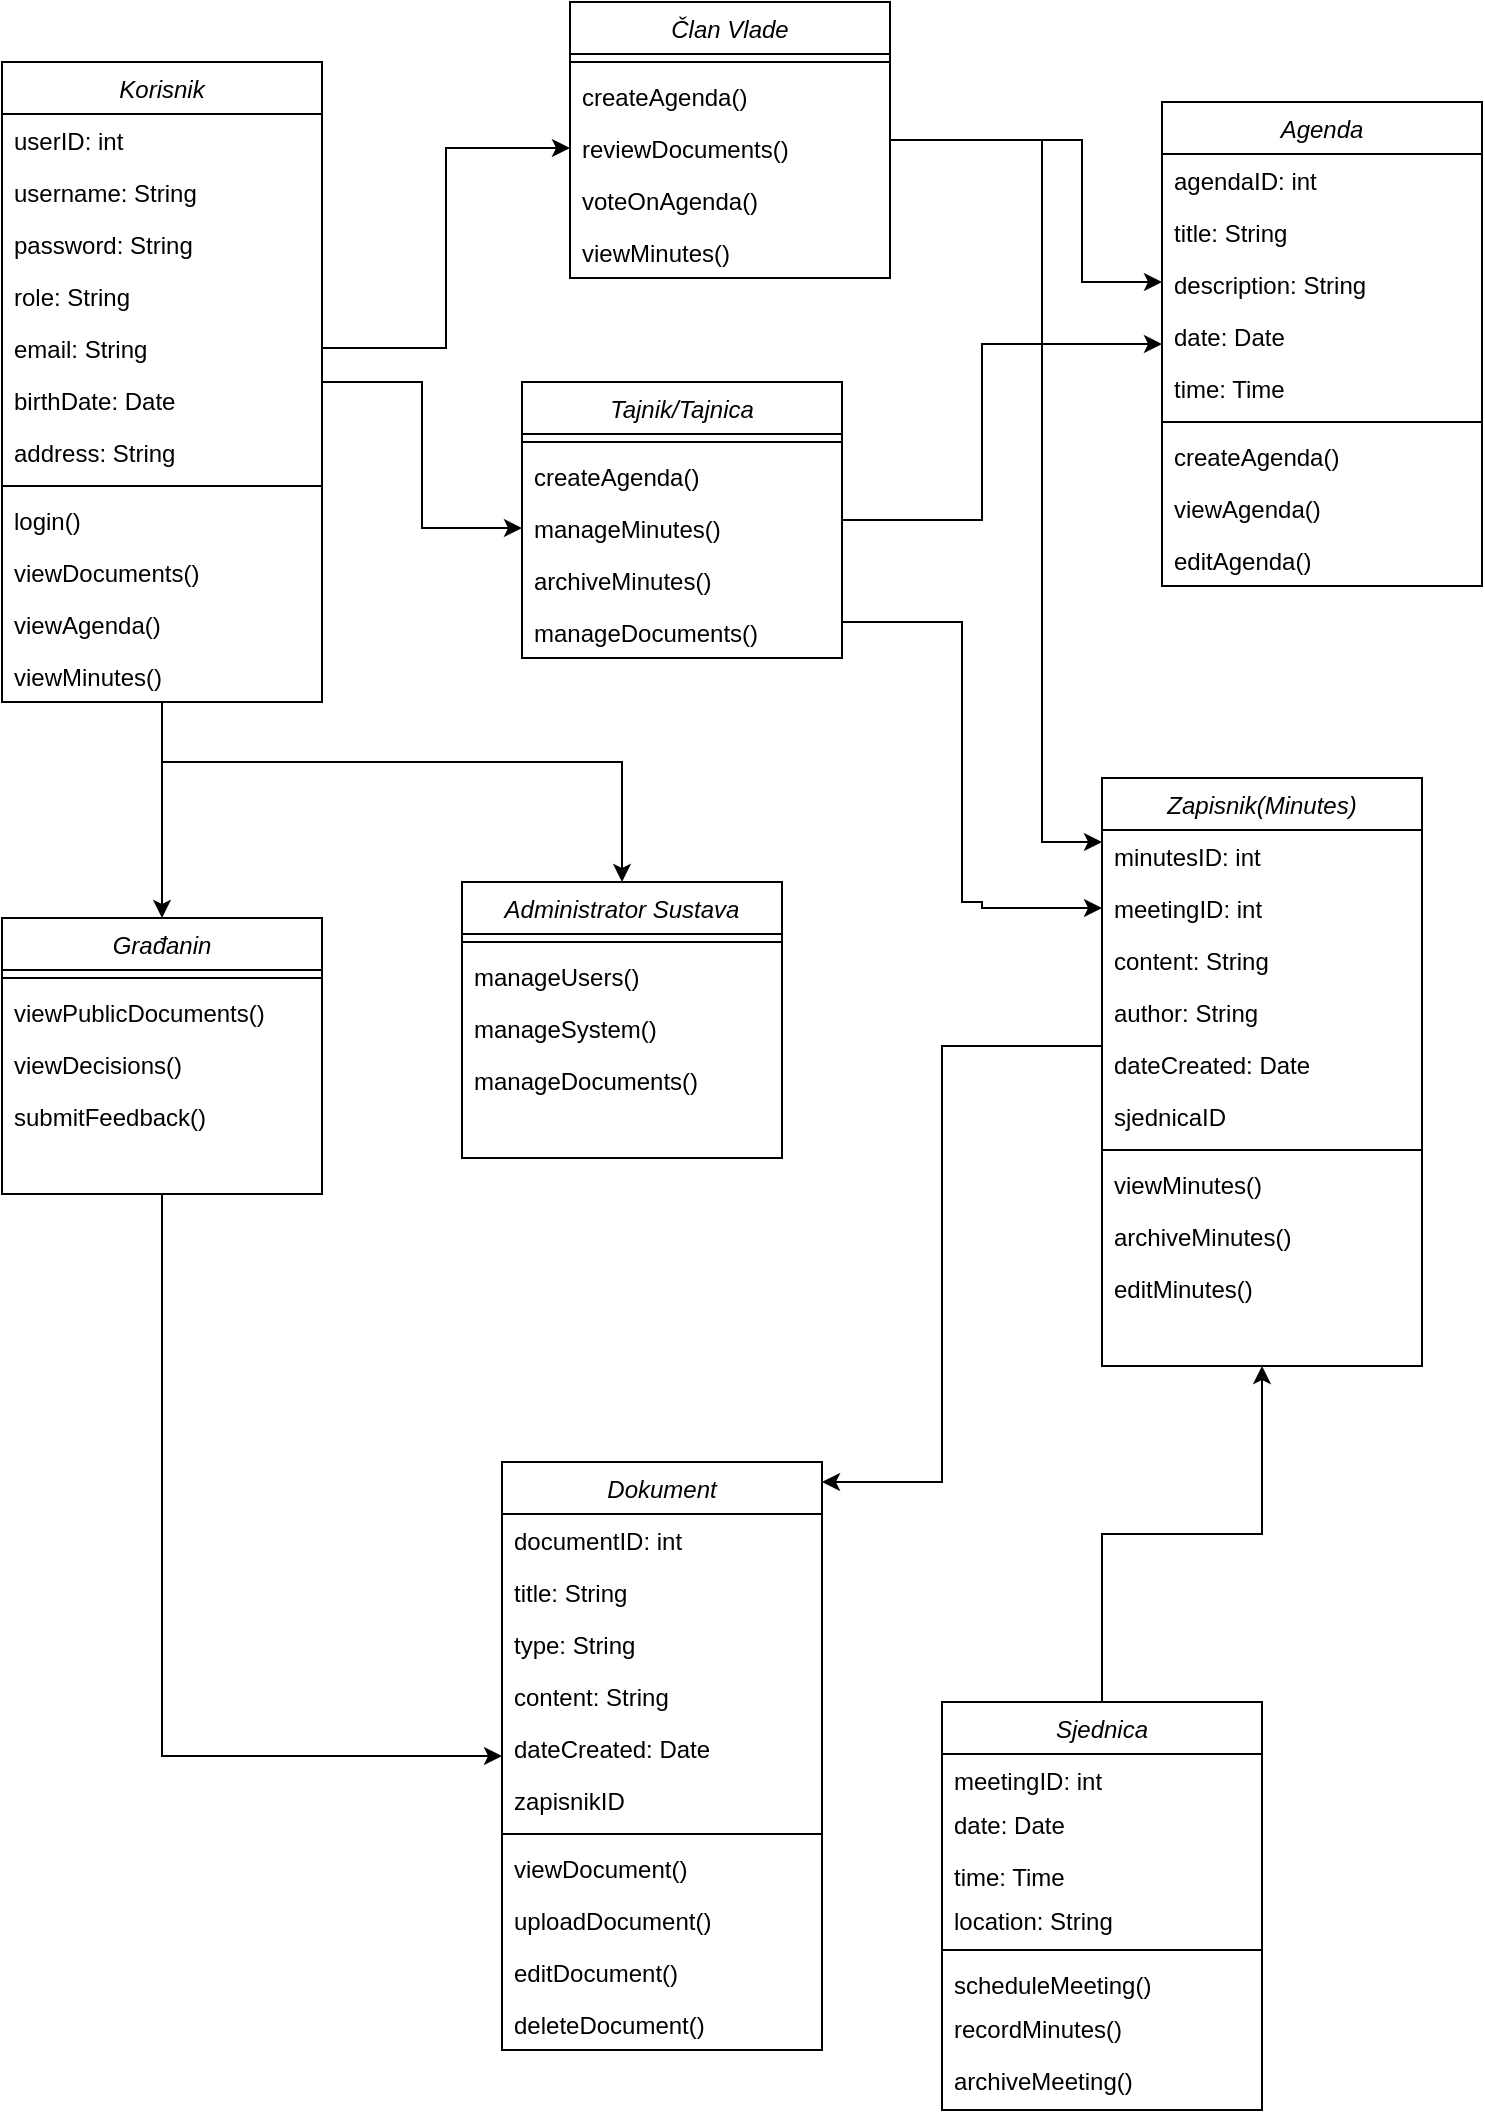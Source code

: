 <mxfile version="24.7.17">
  <diagram id="C5RBs43oDa-KdzZeNtuy" name="Page-1">
    <mxGraphModel dx="787" dy="985" grid="1" gridSize="10" guides="1" tooltips="1" connect="1" arrows="1" fold="1" page="1" pageScale="1" pageWidth="827" pageHeight="1169" math="0" shadow="0">
      <root>
        <mxCell id="WIyWlLk6GJQsqaUBKTNV-0" />
        <mxCell id="WIyWlLk6GJQsqaUBKTNV-1" parent="WIyWlLk6GJQsqaUBKTNV-0" />
        <mxCell id="zrsrVZkZYkdGPCeqqt8x-80" style="edgeStyle=orthogonalEdgeStyle;rounded=0;orthogonalLoop=1;jettySize=auto;html=1;entryX=0;entryY=0.5;entryDx=0;entryDy=0;" edge="1" parent="WIyWlLk6GJQsqaUBKTNV-1" source="zkfFHV4jXpPFQw0GAbJ--0" target="zrsrVZkZYkdGPCeqqt8x-6">
          <mxGeometry relative="1" as="geometry" />
        </mxCell>
        <mxCell id="zrsrVZkZYkdGPCeqqt8x-81" style="edgeStyle=orthogonalEdgeStyle;rounded=0;orthogonalLoop=1;jettySize=auto;html=1;" edge="1" parent="WIyWlLk6GJQsqaUBKTNV-1" source="zkfFHV4jXpPFQw0GAbJ--0" target="zrsrVZkZYkdGPCeqqt8x-15">
          <mxGeometry relative="1" as="geometry" />
        </mxCell>
        <mxCell id="zrsrVZkZYkdGPCeqqt8x-82" style="edgeStyle=orthogonalEdgeStyle;rounded=0;orthogonalLoop=1;jettySize=auto;html=1;entryX=0.5;entryY=0;entryDx=0;entryDy=0;" edge="1" parent="WIyWlLk6GJQsqaUBKTNV-1" source="zkfFHV4jXpPFQw0GAbJ--0" target="zrsrVZkZYkdGPCeqqt8x-10">
          <mxGeometry relative="1" as="geometry">
            <Array as="points">
              <mxPoint x="210" y="420" />
              <mxPoint x="440" y="420" />
            </Array>
          </mxGeometry>
        </mxCell>
        <mxCell id="zkfFHV4jXpPFQw0GAbJ--0" value="Korisnik" style="swimlane;fontStyle=2;align=center;verticalAlign=top;childLayout=stackLayout;horizontal=1;startSize=26;horizontalStack=0;resizeParent=1;resizeLast=0;collapsible=1;marginBottom=0;rounded=0;shadow=0;strokeWidth=1;" parent="WIyWlLk6GJQsqaUBKTNV-1" vertex="1">
          <mxGeometry x="130" y="70" width="160" height="320" as="geometry">
            <mxRectangle x="230" y="140" width="160" height="26" as="alternateBounds" />
          </mxGeometry>
        </mxCell>
        <mxCell id="zkfFHV4jXpPFQw0GAbJ--2" value="userID: int" style="text;align=left;verticalAlign=top;spacingLeft=4;spacingRight=4;overflow=hidden;rotatable=0;points=[[0,0.5],[1,0.5]];portConstraint=eastwest;rounded=0;shadow=0;html=0;" parent="zkfFHV4jXpPFQw0GAbJ--0" vertex="1">
          <mxGeometry y="26" width="160" height="26" as="geometry" />
        </mxCell>
        <mxCell id="zrsrVZkZYkdGPCeqqt8x-49" value="username: String" style="text;align=left;verticalAlign=top;spacingLeft=4;spacingRight=4;overflow=hidden;rotatable=0;points=[[0,0.5],[1,0.5]];portConstraint=eastwest;rounded=0;shadow=0;html=0;" vertex="1" parent="zkfFHV4jXpPFQw0GAbJ--0">
          <mxGeometry y="52" width="160" height="26" as="geometry" />
        </mxCell>
        <mxCell id="zrsrVZkZYkdGPCeqqt8x-48" value="password: String" style="text;align=left;verticalAlign=top;spacingLeft=4;spacingRight=4;overflow=hidden;rotatable=0;points=[[0,0.5],[1,0.5]];portConstraint=eastwest;rounded=0;shadow=0;html=0;" vertex="1" parent="zkfFHV4jXpPFQw0GAbJ--0">
          <mxGeometry y="78" width="160" height="26" as="geometry" />
        </mxCell>
        <mxCell id="zrsrVZkZYkdGPCeqqt8x-47" value="role: String" style="text;align=left;verticalAlign=top;spacingLeft=4;spacingRight=4;overflow=hidden;rotatable=0;points=[[0,0.5],[1,0.5]];portConstraint=eastwest;rounded=0;shadow=0;html=0;" vertex="1" parent="zkfFHV4jXpPFQw0GAbJ--0">
          <mxGeometry y="104" width="160" height="26" as="geometry" />
        </mxCell>
        <mxCell id="zrsrVZkZYkdGPCeqqt8x-45" value="email: String" style="text;align=left;verticalAlign=top;spacingLeft=4;spacingRight=4;overflow=hidden;rotatable=0;points=[[0,0.5],[1,0.5]];portConstraint=eastwest;rounded=0;shadow=0;html=0;" vertex="1" parent="zkfFHV4jXpPFQw0GAbJ--0">
          <mxGeometry y="130" width="160" height="26" as="geometry" />
        </mxCell>
        <mxCell id="zrsrVZkZYkdGPCeqqt8x-50" value="birthDate: Date" style="text;align=left;verticalAlign=top;spacingLeft=4;spacingRight=4;overflow=hidden;rotatable=0;points=[[0,0.5],[1,0.5]];portConstraint=eastwest;rounded=0;shadow=0;html=0;" vertex="1" parent="zkfFHV4jXpPFQw0GAbJ--0">
          <mxGeometry y="156" width="160" height="26" as="geometry" />
        </mxCell>
        <mxCell id="zrsrVZkZYkdGPCeqqt8x-46" value="address: String" style="text;align=left;verticalAlign=top;spacingLeft=4;spacingRight=4;overflow=hidden;rotatable=0;points=[[0,0.5],[1,0.5]];portConstraint=eastwest;rounded=0;shadow=0;html=0;" vertex="1" parent="zkfFHV4jXpPFQw0GAbJ--0">
          <mxGeometry y="182" width="160" height="26" as="geometry" />
        </mxCell>
        <mxCell id="zkfFHV4jXpPFQw0GAbJ--4" value="" style="line;html=1;strokeWidth=1;align=left;verticalAlign=middle;spacingTop=-1;spacingLeft=3;spacingRight=3;rotatable=0;labelPosition=right;points=[];portConstraint=eastwest;" parent="zkfFHV4jXpPFQw0GAbJ--0" vertex="1">
          <mxGeometry y="208" width="160" height="8" as="geometry" />
        </mxCell>
        <mxCell id="zkfFHV4jXpPFQw0GAbJ--5" value="login()" style="text;align=left;verticalAlign=top;spacingLeft=4;spacingRight=4;overflow=hidden;rotatable=0;points=[[0,0.5],[1,0.5]];portConstraint=eastwest;" parent="zkfFHV4jXpPFQw0GAbJ--0" vertex="1">
          <mxGeometry y="216" width="160" height="26" as="geometry" />
        </mxCell>
        <mxCell id="zrsrVZkZYkdGPCeqqt8x-52" value="viewDocuments()" style="text;align=left;verticalAlign=top;spacingLeft=4;spacingRight=4;overflow=hidden;rotatable=0;points=[[0,0.5],[1,0.5]];portConstraint=eastwest;" vertex="1" parent="zkfFHV4jXpPFQw0GAbJ--0">
          <mxGeometry y="242" width="160" height="26" as="geometry" />
        </mxCell>
        <mxCell id="zrsrVZkZYkdGPCeqqt8x-53" value="viewAgenda()" style="text;align=left;verticalAlign=top;spacingLeft=4;spacingRight=4;overflow=hidden;rotatable=0;points=[[0,0.5],[1,0.5]];portConstraint=eastwest;" vertex="1" parent="zkfFHV4jXpPFQw0GAbJ--0">
          <mxGeometry y="268" width="160" height="26" as="geometry" />
        </mxCell>
        <mxCell id="zrsrVZkZYkdGPCeqqt8x-51" value="viewMinutes()" style="text;align=left;verticalAlign=top;spacingLeft=4;spacingRight=4;overflow=hidden;rotatable=0;points=[[0,0.5],[1,0.5]];portConstraint=eastwest;" vertex="1" parent="zkfFHV4jXpPFQw0GAbJ--0">
          <mxGeometry y="294" width="160" height="26" as="geometry" />
        </mxCell>
        <mxCell id="zrsrVZkZYkdGPCeqqt8x-96" style="edgeStyle=orthogonalEdgeStyle;rounded=0;orthogonalLoop=1;jettySize=auto;html=1;" edge="1" parent="WIyWlLk6GJQsqaUBKTNV-1" source="zrsrVZkZYkdGPCeqqt8x-0" target="zrsrVZkZYkdGPCeqqt8x-20">
          <mxGeometry relative="1" as="geometry">
            <Array as="points">
              <mxPoint x="670" y="109" />
              <mxPoint x="670" y="180" />
            </Array>
          </mxGeometry>
        </mxCell>
        <mxCell id="zrsrVZkZYkdGPCeqqt8x-0" value="Član Vlade" style="swimlane;fontStyle=2;align=center;verticalAlign=top;childLayout=stackLayout;horizontal=1;startSize=26;horizontalStack=0;resizeParent=1;resizeLast=0;collapsible=1;marginBottom=0;rounded=0;shadow=0;strokeWidth=1;" vertex="1" parent="WIyWlLk6GJQsqaUBKTNV-1">
          <mxGeometry x="414" y="40" width="160" height="138" as="geometry">
            <mxRectangle x="230" y="140" width="160" height="26" as="alternateBounds" />
          </mxGeometry>
        </mxCell>
        <mxCell id="zrsrVZkZYkdGPCeqqt8x-3" value="" style="line;html=1;strokeWidth=1;align=left;verticalAlign=middle;spacingTop=-1;spacingLeft=3;spacingRight=3;rotatable=0;labelPosition=right;points=[];portConstraint=eastwest;" vertex="1" parent="zrsrVZkZYkdGPCeqqt8x-0">
          <mxGeometry y="26" width="160" height="8" as="geometry" />
        </mxCell>
        <mxCell id="zrsrVZkZYkdGPCeqqt8x-4" value="createAgenda()" style="text;align=left;verticalAlign=top;spacingLeft=4;spacingRight=4;overflow=hidden;rotatable=0;points=[[0,0.5],[1,0.5]];portConstraint=eastwest;" vertex="1" parent="zrsrVZkZYkdGPCeqqt8x-0">
          <mxGeometry y="34" width="160" height="26" as="geometry" />
        </mxCell>
        <mxCell id="zrsrVZkZYkdGPCeqqt8x-55" value="reviewDocuments()" style="text;align=left;verticalAlign=top;spacingLeft=4;spacingRight=4;overflow=hidden;rotatable=0;points=[[0,0.5],[1,0.5]];portConstraint=eastwest;" vertex="1" parent="zrsrVZkZYkdGPCeqqt8x-0">
          <mxGeometry y="60" width="160" height="26" as="geometry" />
        </mxCell>
        <mxCell id="zrsrVZkZYkdGPCeqqt8x-54" value="voteOnAgenda()" style="text;align=left;verticalAlign=top;spacingLeft=4;spacingRight=4;overflow=hidden;rotatable=0;points=[[0,0.5],[1,0.5]];portConstraint=eastwest;" vertex="1" parent="zrsrVZkZYkdGPCeqqt8x-0">
          <mxGeometry y="86" width="160" height="26" as="geometry" />
        </mxCell>
        <mxCell id="zrsrVZkZYkdGPCeqqt8x-56" value="viewMinutes()" style="text;align=left;verticalAlign=top;spacingLeft=4;spacingRight=4;overflow=hidden;rotatable=0;points=[[0,0.5],[1,0.5]];portConstraint=eastwest;" vertex="1" parent="zrsrVZkZYkdGPCeqqt8x-0">
          <mxGeometry y="112" width="160" height="26" as="geometry" />
        </mxCell>
        <mxCell id="zrsrVZkZYkdGPCeqqt8x-87" style="edgeStyle=orthogonalEdgeStyle;rounded=0;orthogonalLoop=1;jettySize=auto;html=1;" edge="1" parent="WIyWlLk6GJQsqaUBKTNV-1" source="zrsrVZkZYkdGPCeqqt8x-5" target="zrsrVZkZYkdGPCeqqt8x-20">
          <mxGeometry relative="1" as="geometry">
            <Array as="points">
              <mxPoint x="620" y="299" />
              <mxPoint x="620" y="211" />
            </Array>
          </mxGeometry>
        </mxCell>
        <mxCell id="zrsrVZkZYkdGPCeqqt8x-88" style="edgeStyle=orthogonalEdgeStyle;rounded=0;orthogonalLoop=1;jettySize=auto;html=1;entryX=0;entryY=0.5;entryDx=0;entryDy=0;" edge="1" parent="WIyWlLk6GJQsqaUBKTNV-1" target="zrsrVZkZYkdGPCeqqt8x-70">
          <mxGeometry relative="1" as="geometry">
            <mxPoint x="550" y="349.999" as="sourcePoint" />
            <mxPoint x="680" y="574.94" as="targetPoint" />
            <Array as="points">
              <mxPoint x="610" y="350" />
              <mxPoint x="610" y="490" />
              <mxPoint x="620" y="490" />
              <mxPoint x="620" y="493" />
            </Array>
          </mxGeometry>
        </mxCell>
        <mxCell id="zrsrVZkZYkdGPCeqqt8x-5" value="Tajnik/Tajnica" style="swimlane;fontStyle=2;align=center;verticalAlign=top;childLayout=stackLayout;horizontal=1;startSize=26;horizontalStack=0;resizeParent=1;resizeLast=0;collapsible=1;marginBottom=0;rounded=0;shadow=0;strokeWidth=1;" vertex="1" parent="WIyWlLk6GJQsqaUBKTNV-1">
          <mxGeometry x="390" y="230" width="160" height="138" as="geometry">
            <mxRectangle x="230" y="140" width="160" height="26" as="alternateBounds" />
          </mxGeometry>
        </mxCell>
        <mxCell id="zrsrVZkZYkdGPCeqqt8x-8" value="" style="line;html=1;strokeWidth=1;align=left;verticalAlign=middle;spacingTop=-1;spacingLeft=3;spacingRight=3;rotatable=0;labelPosition=right;points=[];portConstraint=eastwest;" vertex="1" parent="zrsrVZkZYkdGPCeqqt8x-5">
          <mxGeometry y="26" width="160" height="8" as="geometry" />
        </mxCell>
        <mxCell id="zrsrVZkZYkdGPCeqqt8x-9" value="createAgenda()" style="text;align=left;verticalAlign=top;spacingLeft=4;spacingRight=4;overflow=hidden;rotatable=0;points=[[0,0.5],[1,0.5]];portConstraint=eastwest;" vertex="1" parent="zrsrVZkZYkdGPCeqqt8x-5">
          <mxGeometry y="34" width="160" height="26" as="geometry" />
        </mxCell>
        <mxCell id="zrsrVZkZYkdGPCeqqt8x-6" value="manageMinutes()" style="text;align=left;verticalAlign=top;spacingLeft=4;spacingRight=4;overflow=hidden;rotatable=0;points=[[0,0.5],[1,0.5]];portConstraint=eastwest;rounded=0;shadow=0;html=0;" vertex="1" parent="zrsrVZkZYkdGPCeqqt8x-5">
          <mxGeometry y="60" width="160" height="26" as="geometry" />
        </mxCell>
        <mxCell id="zrsrVZkZYkdGPCeqqt8x-57" value="archiveMinutes()" style="text;align=left;verticalAlign=top;spacingLeft=4;spacingRight=4;overflow=hidden;rotatable=0;points=[[0,0.5],[1,0.5]];portConstraint=eastwest;rounded=0;shadow=0;html=0;" vertex="1" parent="zrsrVZkZYkdGPCeqqt8x-5">
          <mxGeometry y="86" width="160" height="26" as="geometry" />
        </mxCell>
        <mxCell id="zrsrVZkZYkdGPCeqqt8x-7" value="manageDocuments()" style="text;align=left;verticalAlign=top;spacingLeft=4;spacingRight=4;overflow=hidden;rotatable=0;points=[[0,0.5],[1,0.5]];portConstraint=eastwest;rounded=0;shadow=0;html=0;" vertex="1" parent="zrsrVZkZYkdGPCeqqt8x-5">
          <mxGeometry y="112" width="160" height="26" as="geometry" />
        </mxCell>
        <mxCell id="zrsrVZkZYkdGPCeqqt8x-10" value="Administrator Sustava" style="swimlane;fontStyle=2;align=center;verticalAlign=top;childLayout=stackLayout;horizontal=1;startSize=26;horizontalStack=0;resizeParent=1;resizeLast=0;collapsible=1;marginBottom=0;rounded=0;shadow=0;strokeWidth=1;" vertex="1" parent="WIyWlLk6GJQsqaUBKTNV-1">
          <mxGeometry x="360" y="480" width="160" height="138" as="geometry">
            <mxRectangle x="230" y="140" width="160" height="26" as="alternateBounds" />
          </mxGeometry>
        </mxCell>
        <mxCell id="zrsrVZkZYkdGPCeqqt8x-13" value="" style="line;html=1;strokeWidth=1;align=left;verticalAlign=middle;spacingTop=-1;spacingLeft=3;spacingRight=3;rotatable=0;labelPosition=right;points=[];portConstraint=eastwest;" vertex="1" parent="zrsrVZkZYkdGPCeqqt8x-10">
          <mxGeometry y="26" width="160" height="8" as="geometry" />
        </mxCell>
        <mxCell id="zrsrVZkZYkdGPCeqqt8x-14" value="manageUsers()" style="text;align=left;verticalAlign=top;spacingLeft=4;spacingRight=4;overflow=hidden;rotatable=0;points=[[0,0.5],[1,0.5]];portConstraint=eastwest;" vertex="1" parent="zrsrVZkZYkdGPCeqqt8x-10">
          <mxGeometry y="34" width="160" height="26" as="geometry" />
        </mxCell>
        <mxCell id="zrsrVZkZYkdGPCeqqt8x-12" value="manageSystem()" style="text;align=left;verticalAlign=top;spacingLeft=4;spacingRight=4;overflow=hidden;rotatable=0;points=[[0,0.5],[1,0.5]];portConstraint=eastwest;rounded=0;shadow=0;html=0;" vertex="1" parent="zrsrVZkZYkdGPCeqqt8x-10">
          <mxGeometry y="60" width="160" height="26" as="geometry" />
        </mxCell>
        <mxCell id="zrsrVZkZYkdGPCeqqt8x-11" value="manageDocuments()" style="text;align=left;verticalAlign=top;spacingLeft=4;spacingRight=4;overflow=hidden;rotatable=0;points=[[0,0.5],[1,0.5]];portConstraint=eastwest;rounded=0;shadow=0;html=0;" vertex="1" parent="zrsrVZkZYkdGPCeqqt8x-10">
          <mxGeometry y="86" width="160" height="26" as="geometry" />
        </mxCell>
        <mxCell id="zrsrVZkZYkdGPCeqqt8x-95" style="edgeStyle=orthogonalEdgeStyle;rounded=0;orthogonalLoop=1;jettySize=auto;html=1;" edge="1" parent="WIyWlLk6GJQsqaUBKTNV-1" source="zrsrVZkZYkdGPCeqqt8x-15" target="zrsrVZkZYkdGPCeqqt8x-35">
          <mxGeometry relative="1" as="geometry">
            <Array as="points">
              <mxPoint x="210" y="917" />
            </Array>
          </mxGeometry>
        </mxCell>
        <mxCell id="zrsrVZkZYkdGPCeqqt8x-15" value="Građanin" style="swimlane;fontStyle=2;align=center;verticalAlign=top;childLayout=stackLayout;horizontal=1;startSize=26;horizontalStack=0;resizeParent=1;resizeLast=0;collapsible=1;marginBottom=0;rounded=0;shadow=0;strokeWidth=1;" vertex="1" parent="WIyWlLk6GJQsqaUBKTNV-1">
          <mxGeometry x="130" y="498" width="160" height="138" as="geometry">
            <mxRectangle x="230" y="140" width="160" height="26" as="alternateBounds" />
          </mxGeometry>
        </mxCell>
        <mxCell id="zrsrVZkZYkdGPCeqqt8x-18" value="" style="line;html=1;strokeWidth=1;align=left;verticalAlign=middle;spacingTop=-1;spacingLeft=3;spacingRight=3;rotatable=0;labelPosition=right;points=[];portConstraint=eastwest;" vertex="1" parent="zrsrVZkZYkdGPCeqqt8x-15">
          <mxGeometry y="26" width="160" height="8" as="geometry" />
        </mxCell>
        <mxCell id="zrsrVZkZYkdGPCeqqt8x-19" value="viewPublicDocuments()" style="text;align=left;verticalAlign=top;spacingLeft=4;spacingRight=4;overflow=hidden;rotatable=0;points=[[0,0.5],[1,0.5]];portConstraint=eastwest;" vertex="1" parent="zrsrVZkZYkdGPCeqqt8x-15">
          <mxGeometry y="34" width="160" height="26" as="geometry" />
        </mxCell>
        <mxCell id="zrsrVZkZYkdGPCeqqt8x-16" value="viewDecisions()" style="text;align=left;verticalAlign=top;spacingLeft=4;spacingRight=4;overflow=hidden;rotatable=0;points=[[0,0.5],[1,0.5]];portConstraint=eastwest;rounded=0;shadow=0;html=0;" vertex="1" parent="zrsrVZkZYkdGPCeqqt8x-15">
          <mxGeometry y="60" width="160" height="26" as="geometry" />
        </mxCell>
        <mxCell id="zrsrVZkZYkdGPCeqqt8x-17" value="submitFeedback()" style="text;align=left;verticalAlign=top;spacingLeft=4;spacingRight=4;overflow=hidden;rotatable=0;points=[[0,0.5],[1,0.5]];portConstraint=eastwest;rounded=0;shadow=0;html=0;" vertex="1" parent="zrsrVZkZYkdGPCeqqt8x-15">
          <mxGeometry y="86" width="160" height="26" as="geometry" />
        </mxCell>
        <mxCell id="zrsrVZkZYkdGPCeqqt8x-20" value="Agenda" style="swimlane;fontStyle=2;align=center;verticalAlign=top;childLayout=stackLayout;horizontal=1;startSize=26;horizontalStack=0;resizeParent=1;resizeLast=0;collapsible=1;marginBottom=0;rounded=0;shadow=0;strokeWidth=1;" vertex="1" parent="WIyWlLk6GJQsqaUBKTNV-1">
          <mxGeometry x="710" y="90" width="160" height="242" as="geometry">
            <mxRectangle x="230" y="140" width="160" height="26" as="alternateBounds" />
          </mxGeometry>
        </mxCell>
        <mxCell id="zrsrVZkZYkdGPCeqqt8x-61" value="agendaID: int" style="text;align=left;verticalAlign=top;spacingLeft=4;spacingRight=4;overflow=hidden;rotatable=0;points=[[0,0.5],[1,0.5]];portConstraint=eastwest;" vertex="1" parent="zrsrVZkZYkdGPCeqqt8x-20">
          <mxGeometry y="26" width="160" height="26" as="geometry" />
        </mxCell>
        <mxCell id="zrsrVZkZYkdGPCeqqt8x-60" value="title: String" style="text;align=left;verticalAlign=top;spacingLeft=4;spacingRight=4;overflow=hidden;rotatable=0;points=[[0,0.5],[1,0.5]];portConstraint=eastwest;rounded=0;shadow=0;html=0;" vertex="1" parent="zrsrVZkZYkdGPCeqqt8x-20">
          <mxGeometry y="52" width="160" height="26" as="geometry" />
        </mxCell>
        <mxCell id="zrsrVZkZYkdGPCeqqt8x-59" value="description: String" style="text;align=left;verticalAlign=top;spacingLeft=4;spacingRight=4;overflow=hidden;rotatable=0;points=[[0,0.5],[1,0.5]];portConstraint=eastwest;rounded=0;shadow=0;html=0;" vertex="1" parent="zrsrVZkZYkdGPCeqqt8x-20">
          <mxGeometry y="78" width="160" height="26" as="geometry" />
        </mxCell>
        <mxCell id="zrsrVZkZYkdGPCeqqt8x-21" value="date: Date" style="text;align=left;verticalAlign=top;spacingLeft=4;spacingRight=4;overflow=hidden;rotatable=0;points=[[0,0.5],[1,0.5]];portConstraint=eastwest;rounded=0;shadow=0;html=0;" vertex="1" parent="zrsrVZkZYkdGPCeqqt8x-20">
          <mxGeometry y="104" width="160" height="26" as="geometry" />
        </mxCell>
        <mxCell id="zrsrVZkZYkdGPCeqqt8x-22" value="time: Time" style="text;align=left;verticalAlign=top;spacingLeft=4;spacingRight=4;overflow=hidden;rotatable=0;points=[[0,0.5],[1,0.5]];portConstraint=eastwest;rounded=0;shadow=0;html=0;" vertex="1" parent="zrsrVZkZYkdGPCeqqt8x-20">
          <mxGeometry y="130" width="160" height="26" as="geometry" />
        </mxCell>
        <mxCell id="zrsrVZkZYkdGPCeqqt8x-23" value="" style="line;html=1;strokeWidth=1;align=left;verticalAlign=middle;spacingTop=-1;spacingLeft=3;spacingRight=3;rotatable=0;labelPosition=right;points=[];portConstraint=eastwest;" vertex="1" parent="zrsrVZkZYkdGPCeqqt8x-20">
          <mxGeometry y="156" width="160" height="8" as="geometry" />
        </mxCell>
        <mxCell id="zrsrVZkZYkdGPCeqqt8x-62" value="createAgenda()" style="text;align=left;verticalAlign=top;spacingLeft=4;spacingRight=4;overflow=hidden;rotatable=0;points=[[0,0.5],[1,0.5]];portConstraint=eastwest;" vertex="1" parent="zrsrVZkZYkdGPCeqqt8x-20">
          <mxGeometry y="164" width="160" height="26" as="geometry" />
        </mxCell>
        <mxCell id="zrsrVZkZYkdGPCeqqt8x-63" value="viewAgenda()" style="text;align=left;verticalAlign=top;spacingLeft=4;spacingRight=4;overflow=hidden;rotatable=0;points=[[0,0.5],[1,0.5]];portConstraint=eastwest;rounded=0;shadow=0;html=0;" vertex="1" parent="zrsrVZkZYkdGPCeqqt8x-20">
          <mxGeometry y="190" width="160" height="26" as="geometry" />
        </mxCell>
        <mxCell id="zrsrVZkZYkdGPCeqqt8x-24" value="editAgenda()" style="text;align=left;verticalAlign=top;spacingLeft=4;spacingRight=4;overflow=hidden;rotatable=0;points=[[0,0.5],[1,0.5]];portConstraint=eastwest;" vertex="1" parent="zrsrVZkZYkdGPCeqqt8x-20">
          <mxGeometry y="216" width="160" height="26" as="geometry" />
        </mxCell>
        <mxCell id="zrsrVZkZYkdGPCeqqt8x-90" style="edgeStyle=orthogonalEdgeStyle;rounded=0;orthogonalLoop=1;jettySize=auto;html=1;" edge="1" parent="WIyWlLk6GJQsqaUBKTNV-1" source="zrsrVZkZYkdGPCeqqt8x-25" target="zrsrVZkZYkdGPCeqqt8x-30">
          <mxGeometry relative="1" as="geometry" />
        </mxCell>
        <mxCell id="zrsrVZkZYkdGPCeqqt8x-25" value="Sjednica" style="swimlane;fontStyle=2;align=center;verticalAlign=top;childLayout=stackLayout;horizontal=1;startSize=26;horizontalStack=0;resizeParent=1;resizeLast=0;collapsible=1;marginBottom=0;rounded=0;shadow=0;strokeWidth=1;" vertex="1" parent="WIyWlLk6GJQsqaUBKTNV-1">
          <mxGeometry x="600" y="890" width="160" height="204" as="geometry">
            <mxRectangle x="230" y="140" width="160" height="26" as="alternateBounds" />
          </mxGeometry>
        </mxCell>
        <mxCell id="zrsrVZkZYkdGPCeqqt8x-26" value="meetingID: int" style="text;align=left;verticalAlign=top;spacingLeft=4;spacingRight=4;overflow=hidden;rotatable=0;points=[[0,0.5],[1,0.5]];portConstraint=eastwest;rounded=0;shadow=0;html=0;" vertex="1" parent="zrsrVZkZYkdGPCeqqt8x-25">
          <mxGeometry y="26" width="160" height="22" as="geometry" />
        </mxCell>
        <mxCell id="zrsrVZkZYkdGPCeqqt8x-65" value="date: Date" style="text;align=left;verticalAlign=top;spacingLeft=4;spacingRight=4;overflow=hidden;rotatable=0;points=[[0,0.5],[1,0.5]];portConstraint=eastwest;rounded=0;shadow=0;html=0;" vertex="1" parent="zrsrVZkZYkdGPCeqqt8x-25">
          <mxGeometry y="48" width="160" height="26" as="geometry" />
        </mxCell>
        <mxCell id="zrsrVZkZYkdGPCeqqt8x-64" value="time: Time" style="text;align=left;verticalAlign=top;spacingLeft=4;spacingRight=4;overflow=hidden;rotatable=0;points=[[0,0.5],[1,0.5]];portConstraint=eastwest;rounded=0;shadow=0;html=0;" vertex="1" parent="zrsrVZkZYkdGPCeqqt8x-25">
          <mxGeometry y="74" width="160" height="22" as="geometry" />
        </mxCell>
        <mxCell id="zrsrVZkZYkdGPCeqqt8x-27" value="location: String" style="text;align=left;verticalAlign=top;spacingLeft=4;spacingRight=4;overflow=hidden;rotatable=0;points=[[0,0.5],[1,0.5]];portConstraint=eastwest;rounded=0;shadow=0;html=0;" vertex="1" parent="zrsrVZkZYkdGPCeqqt8x-25">
          <mxGeometry y="96" width="160" height="24" as="geometry" />
        </mxCell>
        <mxCell id="zrsrVZkZYkdGPCeqqt8x-28" value="" style="line;html=1;strokeWidth=1;align=left;verticalAlign=middle;spacingTop=-1;spacingLeft=3;spacingRight=3;rotatable=0;labelPosition=right;points=[];portConstraint=eastwest;" vertex="1" parent="zrsrVZkZYkdGPCeqqt8x-25">
          <mxGeometry y="120" width="160" height="8" as="geometry" />
        </mxCell>
        <mxCell id="zrsrVZkZYkdGPCeqqt8x-67" value="scheduleMeeting()" style="text;align=left;verticalAlign=top;spacingLeft=4;spacingRight=4;overflow=hidden;rotatable=0;points=[[0,0.5],[1,0.5]];portConstraint=eastwest;rounded=0;shadow=0;html=0;" vertex="1" parent="zrsrVZkZYkdGPCeqqt8x-25">
          <mxGeometry y="128" width="160" height="22" as="geometry" />
        </mxCell>
        <mxCell id="zrsrVZkZYkdGPCeqqt8x-66" value="recordMinutes()" style="text;align=left;verticalAlign=top;spacingLeft=4;spacingRight=4;overflow=hidden;rotatable=0;points=[[0,0.5],[1,0.5]];portConstraint=eastwest;rounded=0;shadow=0;html=0;" vertex="1" parent="zrsrVZkZYkdGPCeqqt8x-25">
          <mxGeometry y="150" width="160" height="26" as="geometry" />
        </mxCell>
        <mxCell id="zrsrVZkZYkdGPCeqqt8x-29" value="archiveMeeting()" style="text;align=left;verticalAlign=top;spacingLeft=4;spacingRight=4;overflow=hidden;rotatable=0;points=[[0,0.5],[1,0.5]];portConstraint=eastwest;" vertex="1" parent="zrsrVZkZYkdGPCeqqt8x-25">
          <mxGeometry y="176" width="160" height="26" as="geometry" />
        </mxCell>
        <mxCell id="zrsrVZkZYkdGPCeqqt8x-30" value="Zapisnik(Minutes)" style="swimlane;fontStyle=2;align=center;verticalAlign=top;childLayout=stackLayout;horizontal=1;startSize=26;horizontalStack=0;resizeParent=1;resizeLast=0;collapsible=1;marginBottom=0;rounded=0;shadow=0;strokeWidth=1;" vertex="1" parent="WIyWlLk6GJQsqaUBKTNV-1">
          <mxGeometry x="680" y="428" width="160" height="294" as="geometry">
            <mxRectangle x="230" y="140" width="160" height="26" as="alternateBounds" />
          </mxGeometry>
        </mxCell>
        <mxCell id="zrsrVZkZYkdGPCeqqt8x-31" value="minutesID: int" style="text;align=left;verticalAlign=top;spacingLeft=4;spacingRight=4;overflow=hidden;rotatable=0;points=[[0,0.5],[1,0.5]];portConstraint=eastwest;rounded=0;shadow=0;html=0;" vertex="1" parent="zrsrVZkZYkdGPCeqqt8x-30">
          <mxGeometry y="26" width="160" height="26" as="geometry" />
        </mxCell>
        <mxCell id="zrsrVZkZYkdGPCeqqt8x-70" value="meetingID: int" style="text;align=left;verticalAlign=top;spacingLeft=4;spacingRight=4;overflow=hidden;rotatable=0;points=[[0,0.5],[1,0.5]];portConstraint=eastwest;" vertex="1" parent="zrsrVZkZYkdGPCeqqt8x-30">
          <mxGeometry y="52" width="160" height="26" as="geometry" />
        </mxCell>
        <mxCell id="zrsrVZkZYkdGPCeqqt8x-69" value="content: String" style="text;align=left;verticalAlign=top;spacingLeft=4;spacingRight=4;overflow=hidden;rotatable=0;points=[[0,0.5],[1,0.5]];portConstraint=eastwest;rounded=0;shadow=0;html=0;" vertex="1" parent="zrsrVZkZYkdGPCeqqt8x-30">
          <mxGeometry y="78" width="160" height="26" as="geometry" />
        </mxCell>
        <mxCell id="zrsrVZkZYkdGPCeqqt8x-68" value="author: String" style="text;align=left;verticalAlign=top;spacingLeft=4;spacingRight=4;overflow=hidden;rotatable=0;points=[[0,0.5],[1,0.5]];portConstraint=eastwest;rounded=0;shadow=0;html=0;" vertex="1" parent="zrsrVZkZYkdGPCeqqt8x-30">
          <mxGeometry y="104" width="160" height="26" as="geometry" />
        </mxCell>
        <mxCell id="zrsrVZkZYkdGPCeqqt8x-91" value="dateCreated: Date" style="text;align=left;verticalAlign=top;spacingLeft=4;spacingRight=4;overflow=hidden;rotatable=0;points=[[0,0.5],[1,0.5]];portConstraint=eastwest;rounded=0;shadow=0;html=0;" vertex="1" parent="zrsrVZkZYkdGPCeqqt8x-30">
          <mxGeometry y="130" width="160" height="26" as="geometry" />
        </mxCell>
        <mxCell id="zrsrVZkZYkdGPCeqqt8x-97" value="sjednicaID" style="text;align=left;verticalAlign=top;spacingLeft=4;spacingRight=4;overflow=hidden;rotatable=0;points=[[0,0.5],[1,0.5]];portConstraint=eastwest;rounded=0;shadow=0;html=0;" vertex="1" parent="zrsrVZkZYkdGPCeqqt8x-30">
          <mxGeometry y="156" width="160" height="26" as="geometry" />
        </mxCell>
        <mxCell id="zrsrVZkZYkdGPCeqqt8x-33" value="" style="line;html=1;strokeWidth=1;align=left;verticalAlign=middle;spacingTop=-1;spacingLeft=3;spacingRight=3;rotatable=0;labelPosition=right;points=[];portConstraint=eastwest;" vertex="1" parent="zrsrVZkZYkdGPCeqqt8x-30">
          <mxGeometry y="182" width="160" height="8" as="geometry" />
        </mxCell>
        <mxCell id="zrsrVZkZYkdGPCeqqt8x-72" value="viewMinutes()" style="text;align=left;verticalAlign=top;spacingLeft=4;spacingRight=4;overflow=hidden;rotatable=0;points=[[0,0.5],[1,0.5]];portConstraint=eastwest;" vertex="1" parent="zrsrVZkZYkdGPCeqqt8x-30">
          <mxGeometry y="190" width="160" height="26" as="geometry" />
        </mxCell>
        <mxCell id="zrsrVZkZYkdGPCeqqt8x-71" value="archiveMinutes()" style="text;align=left;verticalAlign=top;spacingLeft=4;spacingRight=4;overflow=hidden;rotatable=0;points=[[0,0.5],[1,0.5]];portConstraint=eastwest;rounded=0;shadow=0;html=0;" vertex="1" parent="zrsrVZkZYkdGPCeqqt8x-30">
          <mxGeometry y="216" width="160" height="26" as="geometry" />
        </mxCell>
        <mxCell id="zrsrVZkZYkdGPCeqqt8x-34" value="editMinutes()" style="text;align=left;verticalAlign=top;spacingLeft=4;spacingRight=4;overflow=hidden;rotatable=0;points=[[0,0.5],[1,0.5]];portConstraint=eastwest;" vertex="1" parent="zrsrVZkZYkdGPCeqqt8x-30">
          <mxGeometry y="242" width="160" height="26" as="geometry" />
        </mxCell>
        <mxCell id="zrsrVZkZYkdGPCeqqt8x-35" value="Dokument" style="swimlane;fontStyle=2;align=center;verticalAlign=top;childLayout=stackLayout;horizontal=1;startSize=26;horizontalStack=0;resizeParent=1;resizeLast=0;collapsible=1;marginBottom=0;rounded=0;shadow=0;strokeWidth=1;" vertex="1" parent="WIyWlLk6GJQsqaUBKTNV-1">
          <mxGeometry x="380" y="770" width="160" height="294" as="geometry">
            <mxRectangle x="230" y="140" width="160" height="26" as="alternateBounds" />
          </mxGeometry>
        </mxCell>
        <mxCell id="zrsrVZkZYkdGPCeqqt8x-36" value="documentID: int" style="text;align=left;verticalAlign=top;spacingLeft=4;spacingRight=4;overflow=hidden;rotatable=0;points=[[0,0.5],[1,0.5]];portConstraint=eastwest;rounded=0;shadow=0;html=0;" vertex="1" parent="zrsrVZkZYkdGPCeqqt8x-35">
          <mxGeometry y="26" width="160" height="26" as="geometry" />
        </mxCell>
        <mxCell id="zrsrVZkZYkdGPCeqqt8x-73" value="title: String" style="text;align=left;verticalAlign=top;spacingLeft=4;spacingRight=4;overflow=hidden;rotatable=0;points=[[0,0.5],[1,0.5]];portConstraint=eastwest;rounded=0;shadow=0;html=0;" vertex="1" parent="zrsrVZkZYkdGPCeqqt8x-35">
          <mxGeometry y="52" width="160" height="26" as="geometry" />
        </mxCell>
        <mxCell id="zrsrVZkZYkdGPCeqqt8x-75" value="type: String" style="text;align=left;verticalAlign=top;spacingLeft=4;spacingRight=4;overflow=hidden;rotatable=0;points=[[0,0.5],[1,0.5]];portConstraint=eastwest;" vertex="1" parent="zrsrVZkZYkdGPCeqqt8x-35">
          <mxGeometry y="78" width="160" height="26" as="geometry" />
        </mxCell>
        <mxCell id="zrsrVZkZYkdGPCeqqt8x-74" value="content: String" style="text;align=left;verticalAlign=top;spacingLeft=4;spacingRight=4;overflow=hidden;rotatable=0;points=[[0,0.5],[1,0.5]];portConstraint=eastwest;rounded=0;shadow=0;html=0;" vertex="1" parent="zrsrVZkZYkdGPCeqqt8x-35">
          <mxGeometry y="104" width="160" height="26" as="geometry" />
        </mxCell>
        <mxCell id="zrsrVZkZYkdGPCeqqt8x-94" value="dateCreated: Date" style="text;align=left;verticalAlign=top;spacingLeft=4;spacingRight=4;overflow=hidden;rotatable=0;points=[[0,0.5],[1,0.5]];portConstraint=eastwest;rounded=0;shadow=0;html=0;" vertex="1" parent="zrsrVZkZYkdGPCeqqt8x-35">
          <mxGeometry y="130" width="160" height="26" as="geometry" />
        </mxCell>
        <mxCell id="zrsrVZkZYkdGPCeqqt8x-37" value="zapisnikID" style="text;align=left;verticalAlign=top;spacingLeft=4;spacingRight=4;overflow=hidden;rotatable=0;points=[[0,0.5],[1,0.5]];portConstraint=eastwest;rounded=0;shadow=0;html=0;" vertex="1" parent="zrsrVZkZYkdGPCeqqt8x-35">
          <mxGeometry y="156" width="160" height="26" as="geometry" />
        </mxCell>
        <mxCell id="zrsrVZkZYkdGPCeqqt8x-38" value="" style="line;html=1;strokeWidth=1;align=left;verticalAlign=middle;spacingTop=-1;spacingLeft=3;spacingRight=3;rotatable=0;labelPosition=right;points=[];portConstraint=eastwest;" vertex="1" parent="zrsrVZkZYkdGPCeqqt8x-35">
          <mxGeometry y="182" width="160" height="8" as="geometry" />
        </mxCell>
        <mxCell id="zrsrVZkZYkdGPCeqqt8x-76" value="viewDocument()" style="text;align=left;verticalAlign=top;spacingLeft=4;spacingRight=4;overflow=hidden;rotatable=0;points=[[0,0.5],[1,0.5]];portConstraint=eastwest;rounded=0;shadow=0;html=0;" vertex="1" parent="zrsrVZkZYkdGPCeqqt8x-35">
          <mxGeometry y="190" width="160" height="26" as="geometry" />
        </mxCell>
        <mxCell id="zrsrVZkZYkdGPCeqqt8x-78" value="uploadDocument()" style="text;align=left;verticalAlign=top;spacingLeft=4;spacingRight=4;overflow=hidden;rotatable=0;points=[[0,0.5],[1,0.5]];portConstraint=eastwest;rounded=0;shadow=0;html=0;" vertex="1" parent="zrsrVZkZYkdGPCeqqt8x-35">
          <mxGeometry y="216" width="160" height="26" as="geometry" />
        </mxCell>
        <mxCell id="zrsrVZkZYkdGPCeqqt8x-77" value="editDocument()" style="text;align=left;verticalAlign=top;spacingLeft=4;spacingRight=4;overflow=hidden;rotatable=0;points=[[0,0.5],[1,0.5]];portConstraint=eastwest;" vertex="1" parent="zrsrVZkZYkdGPCeqqt8x-35">
          <mxGeometry y="242" width="160" height="26" as="geometry" />
        </mxCell>
        <mxCell id="zrsrVZkZYkdGPCeqqt8x-39" value="deleteDocument()" style="text;align=left;verticalAlign=top;spacingLeft=4;spacingRight=4;overflow=hidden;rotatable=0;points=[[0,0.5],[1,0.5]];portConstraint=eastwest;" vertex="1" parent="zrsrVZkZYkdGPCeqqt8x-35">
          <mxGeometry y="268" width="160" height="26" as="geometry" />
        </mxCell>
        <mxCell id="zrsrVZkZYkdGPCeqqt8x-79" style="edgeStyle=orthogonalEdgeStyle;rounded=0;orthogonalLoop=1;jettySize=auto;html=1;entryX=0;entryY=0.5;entryDx=0;entryDy=0;" edge="1" parent="WIyWlLk6GJQsqaUBKTNV-1" source="zrsrVZkZYkdGPCeqqt8x-45" target="zrsrVZkZYkdGPCeqqt8x-55">
          <mxGeometry relative="1" as="geometry" />
        </mxCell>
        <mxCell id="zrsrVZkZYkdGPCeqqt8x-86" style="edgeStyle=orthogonalEdgeStyle;rounded=0;orthogonalLoop=1;jettySize=auto;html=1;" edge="1" parent="WIyWlLk6GJQsqaUBKTNV-1" source="zrsrVZkZYkdGPCeqqt8x-0" target="zrsrVZkZYkdGPCeqqt8x-30">
          <mxGeometry relative="1" as="geometry">
            <Array as="points">
              <mxPoint x="650" y="109" />
              <mxPoint x="650" y="460" />
            </Array>
          </mxGeometry>
        </mxCell>
        <mxCell id="zrsrVZkZYkdGPCeqqt8x-93" style="edgeStyle=orthogonalEdgeStyle;rounded=0;orthogonalLoop=1;jettySize=auto;html=1;" edge="1" parent="WIyWlLk6GJQsqaUBKTNV-1" source="zrsrVZkZYkdGPCeqqt8x-30" target="zrsrVZkZYkdGPCeqqt8x-35">
          <mxGeometry relative="1" as="geometry">
            <Array as="points">
              <mxPoint x="600" y="562" />
              <mxPoint x="600" y="780" />
            </Array>
          </mxGeometry>
        </mxCell>
      </root>
    </mxGraphModel>
  </diagram>
</mxfile>

